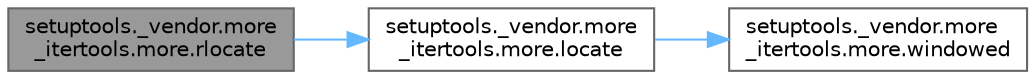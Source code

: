 digraph "setuptools._vendor.more_itertools.more.rlocate"
{
 // LATEX_PDF_SIZE
  bgcolor="transparent";
  edge [fontname=Helvetica,fontsize=10,labelfontname=Helvetica,labelfontsize=10];
  node [fontname=Helvetica,fontsize=10,shape=box,height=0.2,width=0.4];
  rankdir="LR";
  Node1 [id="Node000001",label="setuptools._vendor.more\l_itertools.more.rlocate",height=0.2,width=0.4,color="gray40", fillcolor="grey60", style="filled", fontcolor="black",tooltip=" "];
  Node1 -> Node2 [id="edge1_Node000001_Node000002",color="steelblue1",style="solid",tooltip=" "];
  Node2 [id="Node000002",label="setuptools._vendor.more\l_itertools.more.locate",height=0.2,width=0.4,color="grey40", fillcolor="white", style="filled",URL="$namespacesetuptools_1_1__vendor_1_1more__itertools_1_1more.html#a05e18ee5ccec970465321f705ee1e11b",tooltip=" "];
  Node2 -> Node3 [id="edge2_Node000002_Node000003",color="steelblue1",style="solid",tooltip=" "];
  Node3 [id="Node000003",label="setuptools._vendor.more\l_itertools.more.windowed",height=0.2,width=0.4,color="grey40", fillcolor="white", style="filled",URL="$namespacesetuptools_1_1__vendor_1_1more__itertools_1_1more.html#a6a25a63106c08986d199ddbd78d46277",tooltip=" "];
}
